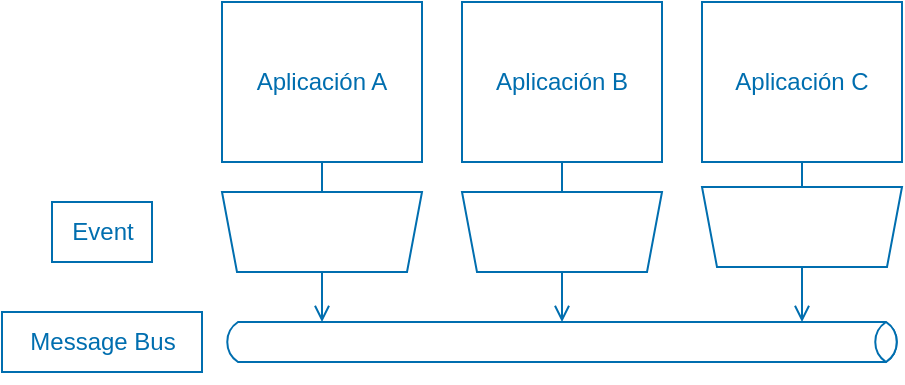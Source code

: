 <mxfile>
    <diagram id="PhueQTqiLwWuwRucKA9R" name="Page-1">
        <mxGraphModel dx="1386" dy="546" grid="1" gridSize="10" guides="1" tooltips="1" connect="1" arrows="1" fold="1" page="1" pageScale="1" pageWidth="850" pageHeight="1100" math="0" shadow="0">
            <root>
                <mxCell id="0"/>
                <mxCell id="1" parent="0"/>
                <mxCell id="10" value="" style="edgeStyle=none;html=1;endArrow=none;endFill=0;strokeColor=light-dark(#006EAF,#006EAF);fontColor=light-dark(#006EAF,#006EAF);" parent="1" source="2" target="6" edge="1">
                    <mxGeometry relative="1" as="geometry"/>
                </mxCell>
                <mxCell id="2" value="Aplicación A" style="rounded=0;whiteSpace=wrap;html=1;strokeColor=light-dark(#006EAF,#006EAF);fontColor=light-dark(#006EAF,#006EAF);fillColor=none;direction=south;" parent="1" vertex="1">
                    <mxGeometry x="80" y="80" width="100" height="80" as="geometry"/>
                </mxCell>
                <mxCell id="8" value="" style="edgeStyle=none;html=1;endArrow=open;endFill=0;strokeColor=light-dark(#006EAF,#006EAF);fontColor=light-dark(#006EAF,#006EAF);exitX=0.5;exitY=0;exitDx=0;exitDy=0;" parent="1" source="7" target="14" edge="1">
                    <mxGeometry relative="1" as="geometry">
                        <mxPoint x="510" y="124.194" as="targetPoint"/>
                    </mxGeometry>
                </mxCell>
                <mxCell id="6" value="" style="verticalLabelPosition=middle;verticalAlign=middle;html=1;shape=trapezoid;perimeter=trapezoidPerimeter;whiteSpace=wrap;size=0.075;arcSize=10;flipV=1;labelPosition=center;align=center;rotation=-90;strokeColor=light-dark(#006EAF,#006EAF);fontColor=light-dark(#006EAF,#006EAF);fillColor=none;direction=north;" parent="1" vertex="1">
                    <mxGeometry x="110" y="145" width="40" height="100" as="geometry"/>
                </mxCell>
                <mxCell id="11" value="" style="edgeStyle=none;html=1;endArrow=none;endFill=0;strokeColor=light-dark(#006EAF,#006EAF);fontColor=light-dark(#006EAF,#006EAF);" parent="1" source="7" target="3" edge="1">
                    <mxGeometry relative="1" as="geometry"/>
                </mxCell>
                <mxCell id="7" value="" style="verticalLabelPosition=middle;verticalAlign=middle;html=1;shape=trapezoid;perimeter=trapezoidPerimeter;whiteSpace=wrap;size=0.075;arcSize=10;flipV=0;labelPosition=center;align=center;rotation=-90;strokeColor=light-dark(#006EAF,#006EAF);fontColor=light-dark(#006EAF,#006EAF);fillColor=none;direction=north;" parent="1" vertex="1">
                    <mxGeometry x="230" y="145" width="40" height="100" as="geometry"/>
                </mxCell>
                <mxCell id="12" value="" style="edgeStyle=none;html=1;endArrow=open;endFill=0;strokeColor=light-dark(#006EAF,#006EAF);fontColor=light-dark(#006EAF,#006EAF);" parent="1" source="6" target="14" edge="1">
                    <mxGeometry relative="1" as="geometry">
                        <mxPoint x="168" y="187" as="sourcePoint"/>
                        <mxPoint x="510" y="133" as="targetPoint"/>
                    </mxGeometry>
                </mxCell>
                <mxCell id="3" value="Aplicación B" style="rounded=0;whiteSpace=wrap;html=1;strokeColor=light-dark(#006EAF,#006EAF);fontColor=light-dark(#006EAF,#006EAF);fillColor=none;direction=south;" parent="1" vertex="1">
                    <mxGeometry x="200" y="80" width="100" height="80" as="geometry"/>
                </mxCell>
                <mxCell id="13" value="Aplicación C" style="rounded=0;whiteSpace=wrap;html=1;strokeColor=light-dark(#006EAF,#006EAF);fontColor=light-dark(#006EAF,#006EAF);fillColor=none;direction=south;" parent="1" vertex="1">
                    <mxGeometry x="320" y="80" width="100" height="80" as="geometry"/>
                </mxCell>
                <mxCell id="14" value="" style="html=1;outlineConnect=0;fillColor=none;strokeColor=light-dark(#006EAF,#006EAF);gradientDirection=north;strokeWidth=1;shape=mxgraph.networks.bus;gradientColor=none;gradientDirection=north;fontColor=light-dark(#006EAF,#006EAF);perimeter=backbonePerimeter;backboneSize=20;" parent="1" vertex="1">
                    <mxGeometry x="80" y="230" width="340" height="40" as="geometry"/>
                </mxCell>
                <mxCell id="15" value="" style="edgeStyle=none;html=1;endArrow=open;endFill=0;strokeColor=light-dark(#006EAF,#006EAF);fontColor=light-dark(#006EAF,#006EAF);exitX=0.5;exitY=0;exitDx=0;exitDy=0;" parent="1" source="17" target="14" edge="1">
                    <mxGeometry relative="1" as="geometry">
                        <mxPoint x="370" y="247.5" as="targetPoint"/>
                    </mxGeometry>
                </mxCell>
                <mxCell id="16" value="" style="edgeStyle=none;html=1;endArrow=none;endFill=0;strokeColor=light-dark(#006EAF,#006EAF);fontColor=light-dark(#006EAF,#006EAF);" parent="1" source="17" edge="1">
                    <mxGeometry relative="1" as="geometry">
                        <mxPoint x="370" y="160" as="targetPoint"/>
                    </mxGeometry>
                </mxCell>
                <mxCell id="17" value="" style="verticalLabelPosition=middle;verticalAlign=middle;html=1;shape=trapezoid;perimeter=trapezoidPerimeter;whiteSpace=wrap;size=0.075;arcSize=10;flipV=0;labelPosition=center;align=center;rotation=-90;strokeColor=light-dark(#006EAF,#006EAF);fontColor=light-dark(#006EAF,#006EAF);fillColor=none;direction=north;" parent="1" vertex="1">
                    <mxGeometry x="350" y="142.5" width="40" height="100" as="geometry"/>
                </mxCell>
                <mxCell id="18" value="Message Bus" style="text;html=1;align=center;verticalAlign=middle;resizable=0;points=[];autosize=1;strokeColor=light-dark(#006EAF,#006EAF);fillColor=none;fontColor=light-dark(#006EAF,#006EAF);" parent="1" vertex="1">
                    <mxGeometry x="-30" y="235" width="100" height="30" as="geometry"/>
                </mxCell>
                <mxCell id="19" value="Event" style="text;html=1;align=center;verticalAlign=middle;resizable=0;points=[];autosize=1;strokeColor=light-dark(#006EAF,#006EAF);fillColor=none;fontColor=light-dark(#006EAF,#006EAF);" parent="1" vertex="1">
                    <mxGeometry x="-5" y="180" width="50" height="30" as="geometry"/>
                </mxCell>
            </root>
        </mxGraphModel>
    </diagram>
</mxfile>